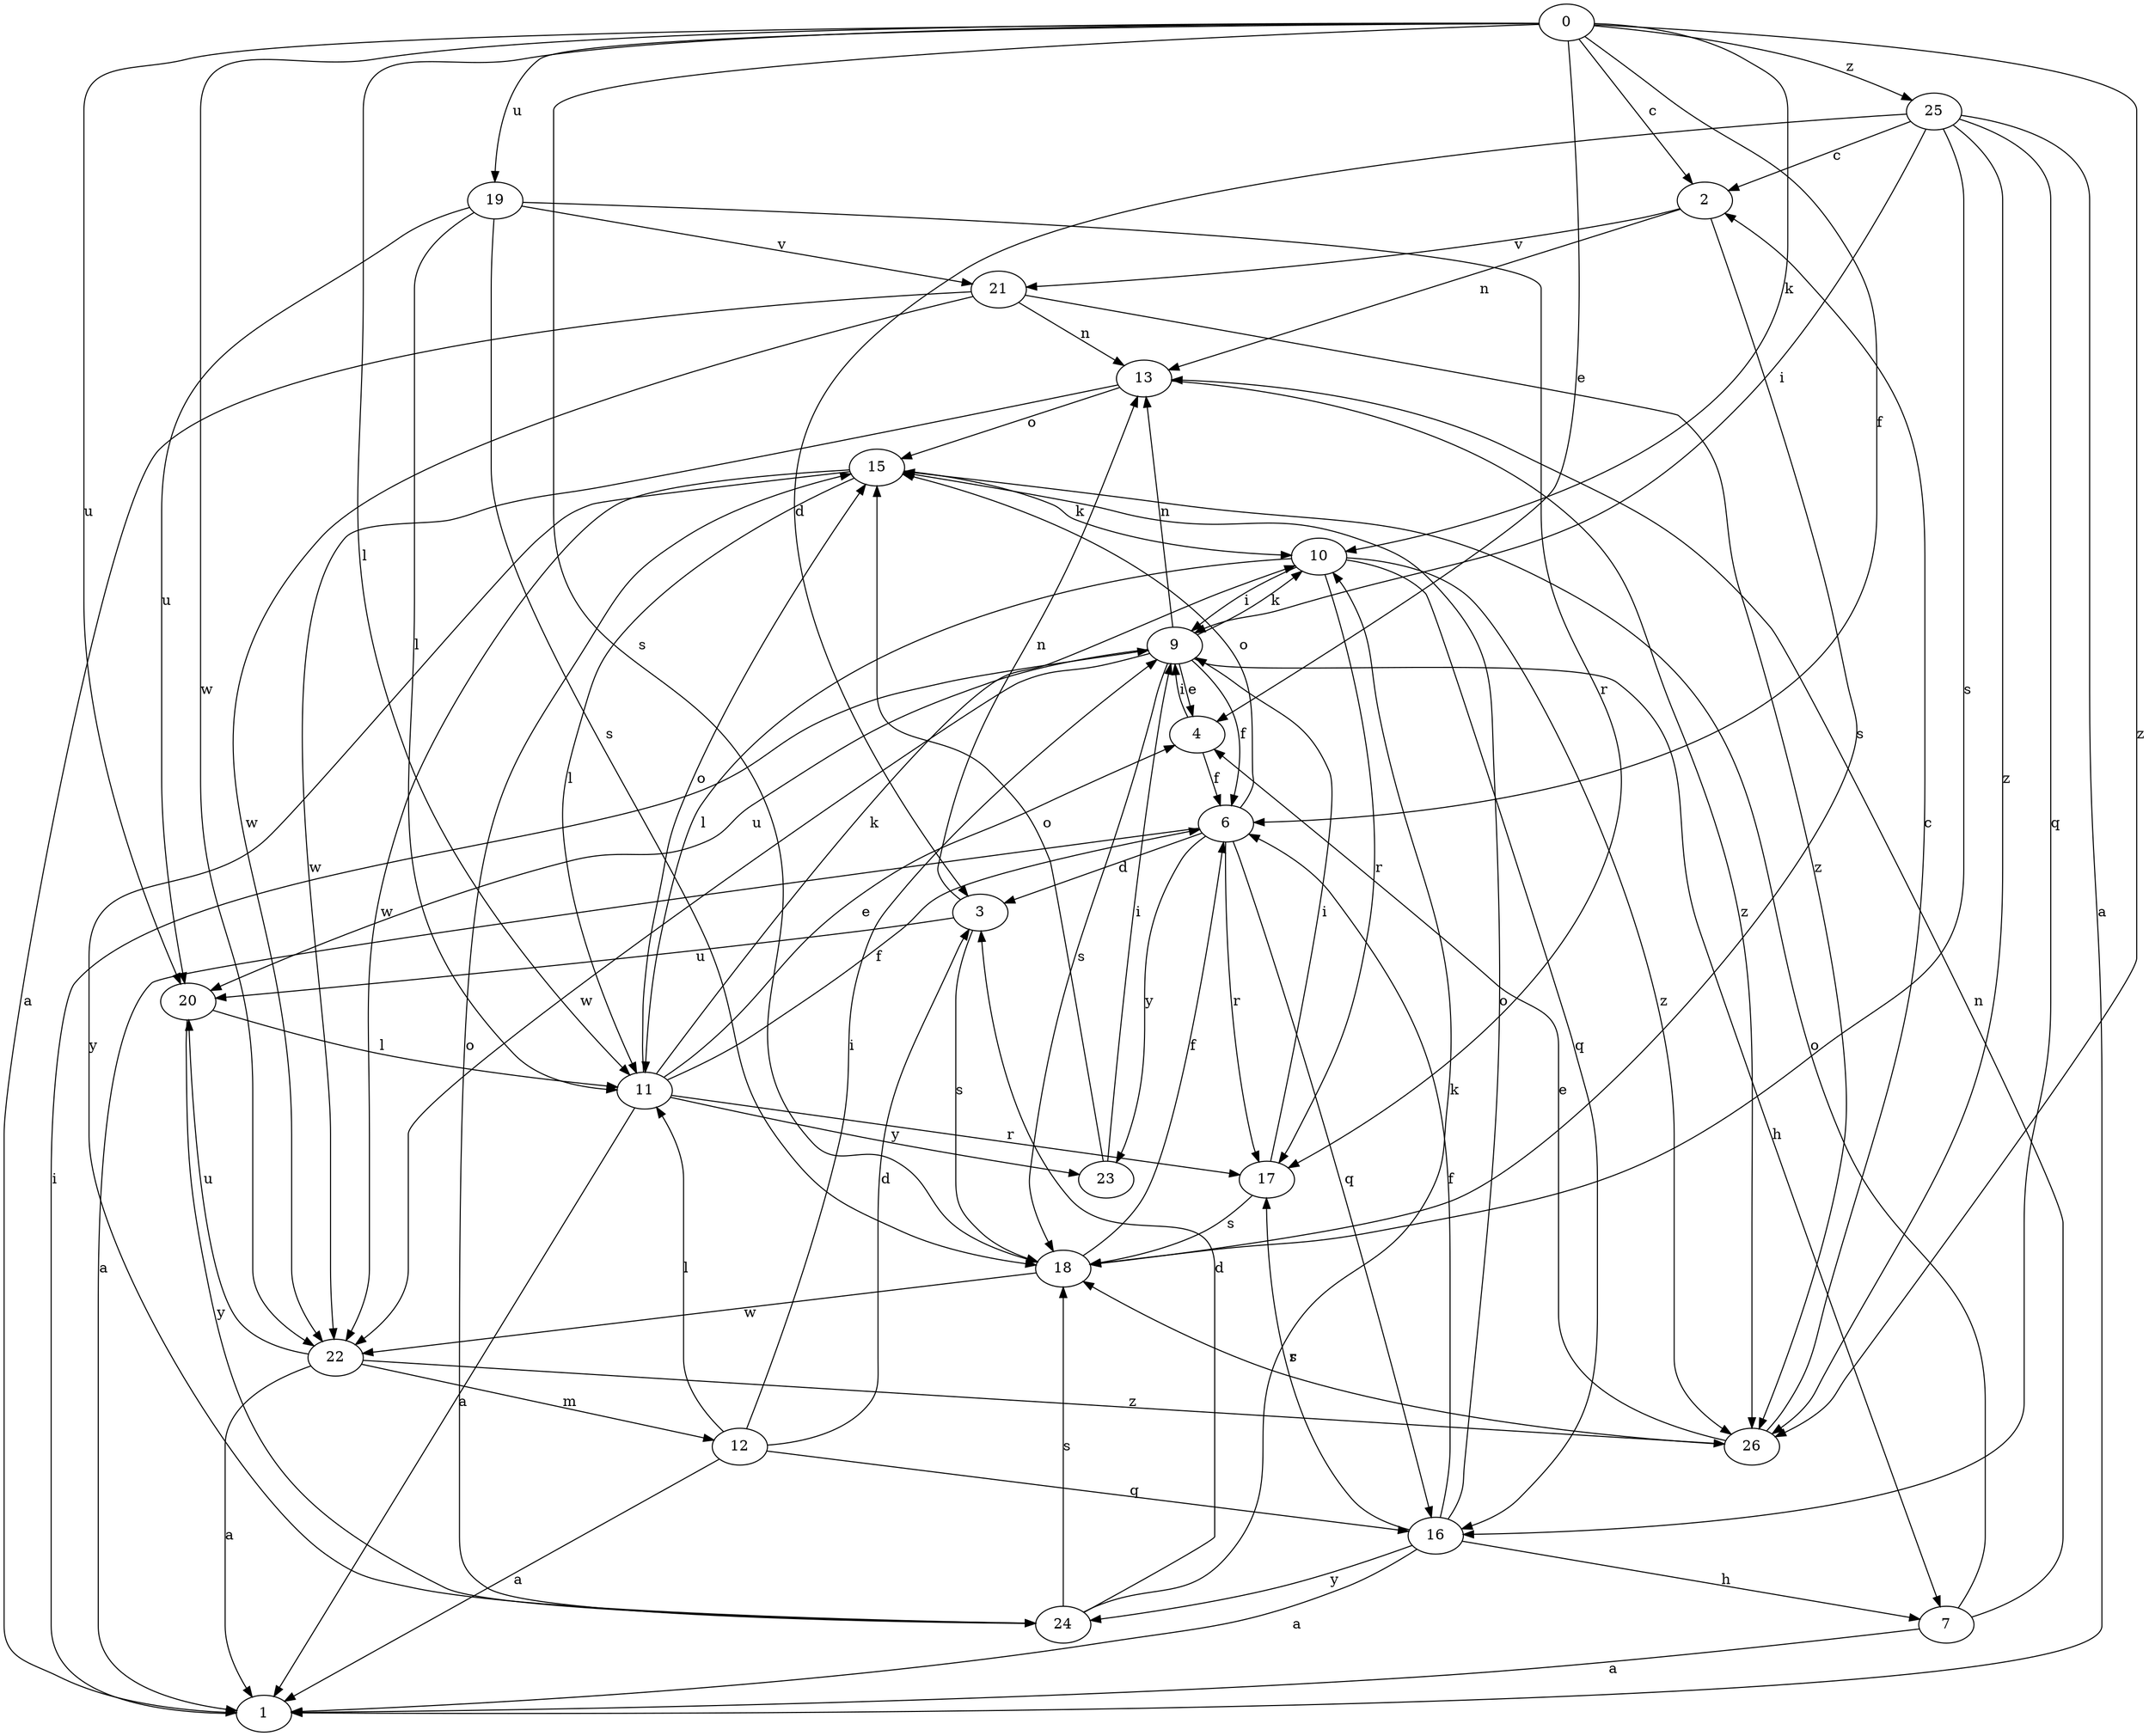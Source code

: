 strict digraph  {
0;
1;
2;
3;
4;
6;
7;
9;
10;
11;
12;
13;
15;
16;
17;
18;
19;
20;
21;
22;
23;
24;
25;
26;
0 -> 2  [label=c];
0 -> 4  [label=e];
0 -> 6  [label=f];
0 -> 10  [label=k];
0 -> 11  [label=l];
0 -> 18  [label=s];
0 -> 19  [label=u];
0 -> 20  [label=u];
0 -> 22  [label=w];
0 -> 25  [label=z];
0 -> 26  [label=z];
1 -> 9  [label=i];
2 -> 13  [label=n];
2 -> 18  [label=s];
2 -> 21  [label=v];
3 -> 13  [label=n];
3 -> 18  [label=s];
3 -> 20  [label=u];
4 -> 6  [label=f];
4 -> 9  [label=i];
6 -> 1  [label=a];
6 -> 3  [label=d];
6 -> 15  [label=o];
6 -> 16  [label=q];
6 -> 17  [label=r];
6 -> 23  [label=y];
7 -> 1  [label=a];
7 -> 13  [label=n];
7 -> 15  [label=o];
9 -> 4  [label=e];
9 -> 6  [label=f];
9 -> 7  [label=h];
9 -> 10  [label=k];
9 -> 13  [label=n];
9 -> 18  [label=s];
9 -> 20  [label=u];
9 -> 22  [label=w];
10 -> 9  [label=i];
10 -> 11  [label=l];
10 -> 16  [label=q];
10 -> 17  [label=r];
10 -> 26  [label=z];
11 -> 1  [label=a];
11 -> 4  [label=e];
11 -> 6  [label=f];
11 -> 10  [label=k];
11 -> 15  [label=o];
11 -> 17  [label=r];
11 -> 23  [label=y];
12 -> 1  [label=a];
12 -> 3  [label=d];
12 -> 9  [label=i];
12 -> 11  [label=l];
12 -> 16  [label=q];
13 -> 15  [label=o];
13 -> 22  [label=w];
13 -> 26  [label=z];
15 -> 10  [label=k];
15 -> 11  [label=l];
15 -> 22  [label=w];
15 -> 24  [label=y];
16 -> 1  [label=a];
16 -> 6  [label=f];
16 -> 7  [label=h];
16 -> 15  [label=o];
16 -> 17  [label=r];
16 -> 24  [label=y];
17 -> 9  [label=i];
17 -> 18  [label=s];
18 -> 6  [label=f];
18 -> 22  [label=w];
19 -> 11  [label=l];
19 -> 17  [label=r];
19 -> 18  [label=s];
19 -> 20  [label=u];
19 -> 21  [label=v];
20 -> 11  [label=l];
20 -> 24  [label=y];
21 -> 1  [label=a];
21 -> 13  [label=n];
21 -> 22  [label=w];
21 -> 26  [label=z];
22 -> 1  [label=a];
22 -> 12  [label=m];
22 -> 20  [label=u];
22 -> 26  [label=z];
23 -> 9  [label=i];
23 -> 15  [label=o];
24 -> 3  [label=d];
24 -> 10  [label=k];
24 -> 15  [label=o];
24 -> 18  [label=s];
25 -> 1  [label=a];
25 -> 2  [label=c];
25 -> 3  [label=d];
25 -> 9  [label=i];
25 -> 16  [label=q];
25 -> 18  [label=s];
25 -> 26  [label=z];
26 -> 2  [label=c];
26 -> 4  [label=e];
26 -> 18  [label=s];
}
